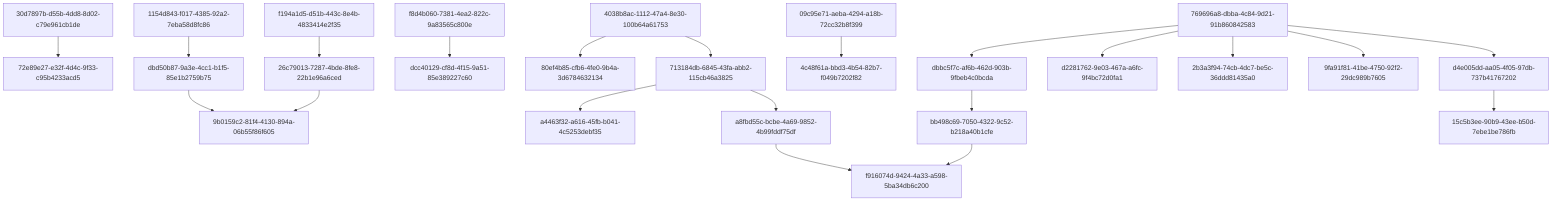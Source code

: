 graph TD
  30d7897b-d55b-4dd8-8d02-c79e961cb1de --> 72e89e27-e32f-4d4c-9f33-c95b4233acd5
  dbd50b87-9a3e-4cc1-b1f5-85e1b2759b75 --> 9b0159c2-81f4-4130-894a-06b55f86f605
  26c79013-7287-4bde-8fe8-22b1e96a6ced --> 9b0159c2-81f4-4130-894a-06b55f86f605
  f194a1d5-d51b-443c-8e4b-4833414e2f35 --> 26c79013-7287-4bde-8fe8-22b1e96a6ced
  1154d843-f017-4385-92a2-7eba58d8fc86 --> dbd50b87-9a3e-4cc1-b1f5-85e1b2759b75
  f8d4b060-7381-4ea2-822c-9a83565c800e --> dcc40129-cf8d-4f15-9a51-85e389227c60
  bb498c69-7050-4322-9c52-b218a40b1cfe --> f916074d-9424-4a33-a598-5ba34db6c200
  a8fbd55c-bcbe-4a69-9852-4b99fddf75df --> f916074d-9424-4a33-a598-5ba34db6c200
  4038b8ac-1112-47a4-8e30-100b64a61753 --> 80ef4b85-cfb6-4fe0-9b4a-3d6784632134
  4038b8ac-1112-47a4-8e30-100b64a61753 --> 713184db-6845-43fa-abb2-115cb46a3825
  713184db-6845-43fa-abb2-115cb46a3825 --> a4463f32-a616-45fb-b041-4c5253debf35
  713184db-6845-43fa-abb2-115cb46a3825 --> a8fbd55c-bcbe-4a69-9852-4b99fddf75df
  09c95e71-aeba-4294-a18b-72cc32b8f399 --> 4c48f61a-bbd3-4b54-82b7-f049b7202f82
  dbbc5f7c-af6b-462d-903b-9fbeb4c0bcda --> bb498c69-7050-4322-9c52-b218a40b1cfe
  d4e005dd-aa05-4f05-97db-737b41767202 --> 15c5b3ee-90b9-43ee-b50d-7ebe1be786fb
  769696a8-dbba-4c84-9d21-91b860842583 --> dbbc5f7c-af6b-462d-903b-9fbeb4c0bcda
  769696a8-dbba-4c84-9d21-91b860842583 --> d2281762-9e03-467a-a6fc-9f4bc72d0fa1
  769696a8-dbba-4c84-9d21-91b860842583 --> 2b3a3f94-74cb-4dc7-be5c-36ddd81435a0
  769696a8-dbba-4c84-9d21-91b860842583 --> 9fa91f81-41be-4750-92f2-29dc989b7605
  769696a8-dbba-4c84-9d21-91b860842583 --> d4e005dd-aa05-4f05-97db-737b41767202